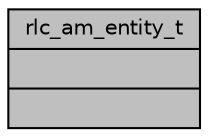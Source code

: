 digraph "rlc_am_entity_t"
{
 // LATEX_PDF_SIZE
  edge [fontname="Helvetica",fontsize="10",labelfontname="Helvetica",labelfontsize="10"];
  node [fontname="Helvetica",fontsize="10",shape=record];
  Node1 [label="{rlc_am_entity_t\n||}",height=0.2,width=0.4,color="black", fillcolor="grey75", style="filled", fontcolor="black",tooltip="Structure containing a RLC AM instance protocol variables, statistic variables, allocation variables,..."];
}
